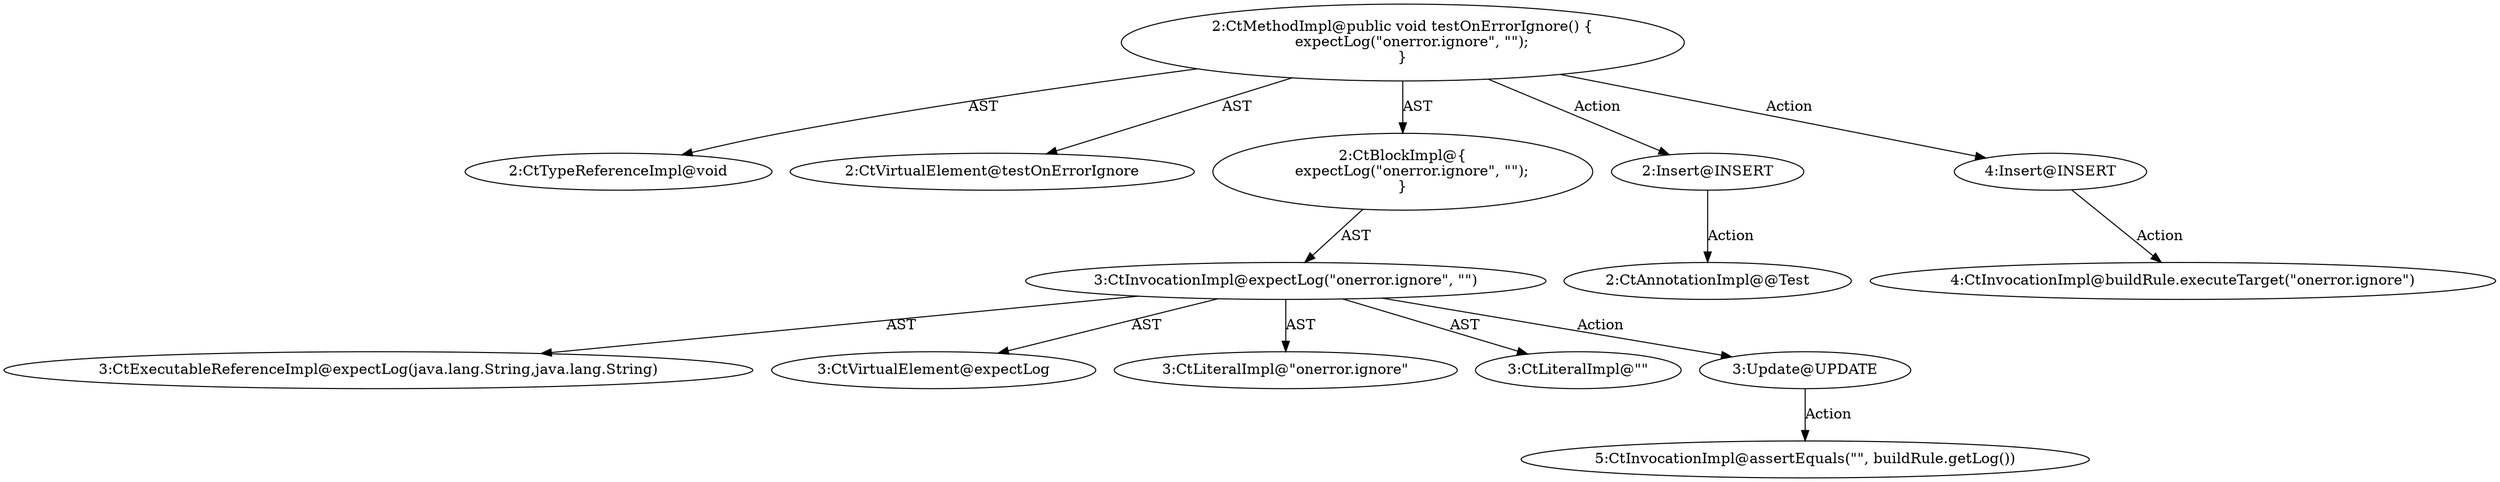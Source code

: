 digraph "testOnErrorIgnore#?" {
0 [label="2:CtTypeReferenceImpl@void" shape=ellipse]
1 [label="2:CtVirtualElement@testOnErrorIgnore" shape=ellipse]
2 [label="3:CtExecutableReferenceImpl@expectLog(java.lang.String,java.lang.String)" shape=ellipse]
3 [label="3:CtVirtualElement@expectLog" shape=ellipse]
4 [label="3:CtLiteralImpl@\"onerror.ignore\"" shape=ellipse]
5 [label="3:CtLiteralImpl@\"\"" shape=ellipse]
6 [label="3:CtInvocationImpl@expectLog(\"onerror.ignore\", \"\")" shape=ellipse]
7 [label="2:CtBlockImpl@\{
    expectLog(\"onerror.ignore\", \"\");
\}" shape=ellipse]
8 [label="2:CtMethodImpl@public void testOnErrorIgnore() \{
    expectLog(\"onerror.ignore\", \"\");
\}" shape=ellipse]
9 [label="3:Update@UPDATE" shape=ellipse]
10 [label="5:CtInvocationImpl@assertEquals(\"\", buildRule.getLog())" shape=ellipse]
11 [label="2:Insert@INSERT" shape=ellipse]
12 [label="2:CtAnnotationImpl@@Test" shape=ellipse]
13 [label="4:Insert@INSERT" shape=ellipse]
14 [label="4:CtInvocationImpl@buildRule.executeTarget(\"onerror.ignore\")" shape=ellipse]
6 -> 3 [label="AST"];
6 -> 2 [label="AST"];
6 -> 4 [label="AST"];
6 -> 5 [label="AST"];
6 -> 9 [label="Action"];
7 -> 6 [label="AST"];
8 -> 1 [label="AST"];
8 -> 0 [label="AST"];
8 -> 7 [label="AST"];
8 -> 11 [label="Action"];
8 -> 13 [label="Action"];
9 -> 10 [label="Action"];
11 -> 12 [label="Action"];
13 -> 14 [label="Action"];
}